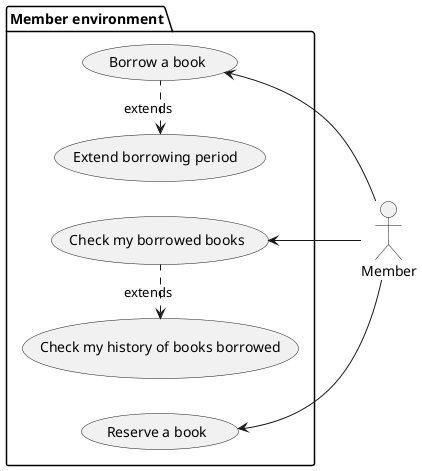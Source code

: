 @startuml member_use_cases
left to right direction
"Member environment" as env
' "Database" as db
"Member" as mem

package env {
usecase "Borrow a book" as UC16
usecase "Extend borrowing period " as UC18
usecase "Check my borrowed books" as UC17
usecase "Check my history of books borrowed" as UC20
usecase "Reserve a book" as UC19
}

mem -up-> UC17 
mem -up-> UC19
mem -up-> UC16
UC16 .left.> UC18 : extends
UC17 .left.> UC20 : extends
' db -down-> env
' db -down-> UC16
' db -down-> UC17
' db -down-> UC19


@enduml